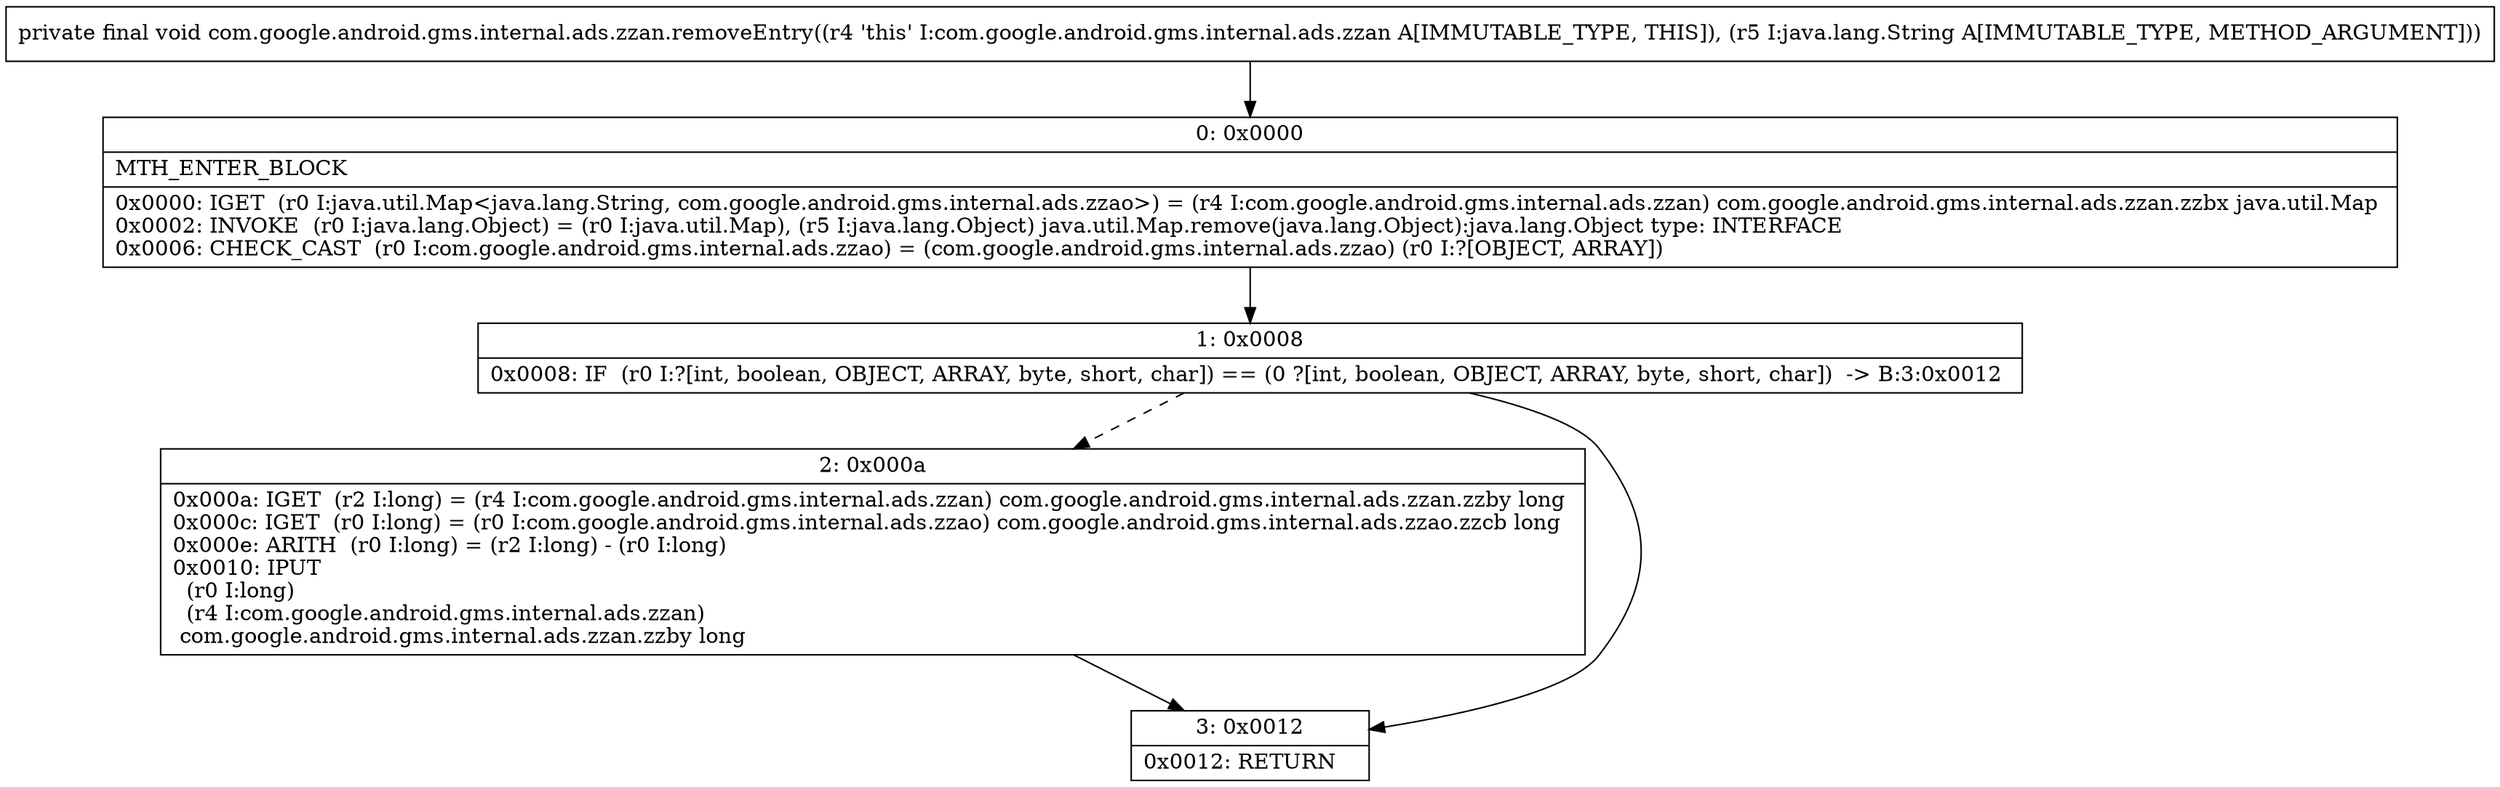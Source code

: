 digraph "CFG forcom.google.android.gms.internal.ads.zzan.removeEntry(Ljava\/lang\/String;)V" {
Node_0 [shape=record,label="{0\:\ 0x0000|MTH_ENTER_BLOCK\l|0x0000: IGET  (r0 I:java.util.Map\<java.lang.String, com.google.android.gms.internal.ads.zzao\>) = (r4 I:com.google.android.gms.internal.ads.zzan) com.google.android.gms.internal.ads.zzan.zzbx java.util.Map \l0x0002: INVOKE  (r0 I:java.lang.Object) = (r0 I:java.util.Map), (r5 I:java.lang.Object) java.util.Map.remove(java.lang.Object):java.lang.Object type: INTERFACE \l0x0006: CHECK_CAST  (r0 I:com.google.android.gms.internal.ads.zzao) = (com.google.android.gms.internal.ads.zzao) (r0 I:?[OBJECT, ARRAY]) \l}"];
Node_1 [shape=record,label="{1\:\ 0x0008|0x0008: IF  (r0 I:?[int, boolean, OBJECT, ARRAY, byte, short, char]) == (0 ?[int, boolean, OBJECT, ARRAY, byte, short, char])  \-\> B:3:0x0012 \l}"];
Node_2 [shape=record,label="{2\:\ 0x000a|0x000a: IGET  (r2 I:long) = (r4 I:com.google.android.gms.internal.ads.zzan) com.google.android.gms.internal.ads.zzan.zzby long \l0x000c: IGET  (r0 I:long) = (r0 I:com.google.android.gms.internal.ads.zzao) com.google.android.gms.internal.ads.zzao.zzcb long \l0x000e: ARITH  (r0 I:long) = (r2 I:long) \- (r0 I:long) \l0x0010: IPUT  \l  (r0 I:long)\l  (r4 I:com.google.android.gms.internal.ads.zzan)\l com.google.android.gms.internal.ads.zzan.zzby long \l}"];
Node_3 [shape=record,label="{3\:\ 0x0012|0x0012: RETURN   \l}"];
MethodNode[shape=record,label="{private final void com.google.android.gms.internal.ads.zzan.removeEntry((r4 'this' I:com.google.android.gms.internal.ads.zzan A[IMMUTABLE_TYPE, THIS]), (r5 I:java.lang.String A[IMMUTABLE_TYPE, METHOD_ARGUMENT])) }"];
MethodNode -> Node_0;
Node_0 -> Node_1;
Node_1 -> Node_2[style=dashed];
Node_1 -> Node_3;
Node_2 -> Node_3;
}

